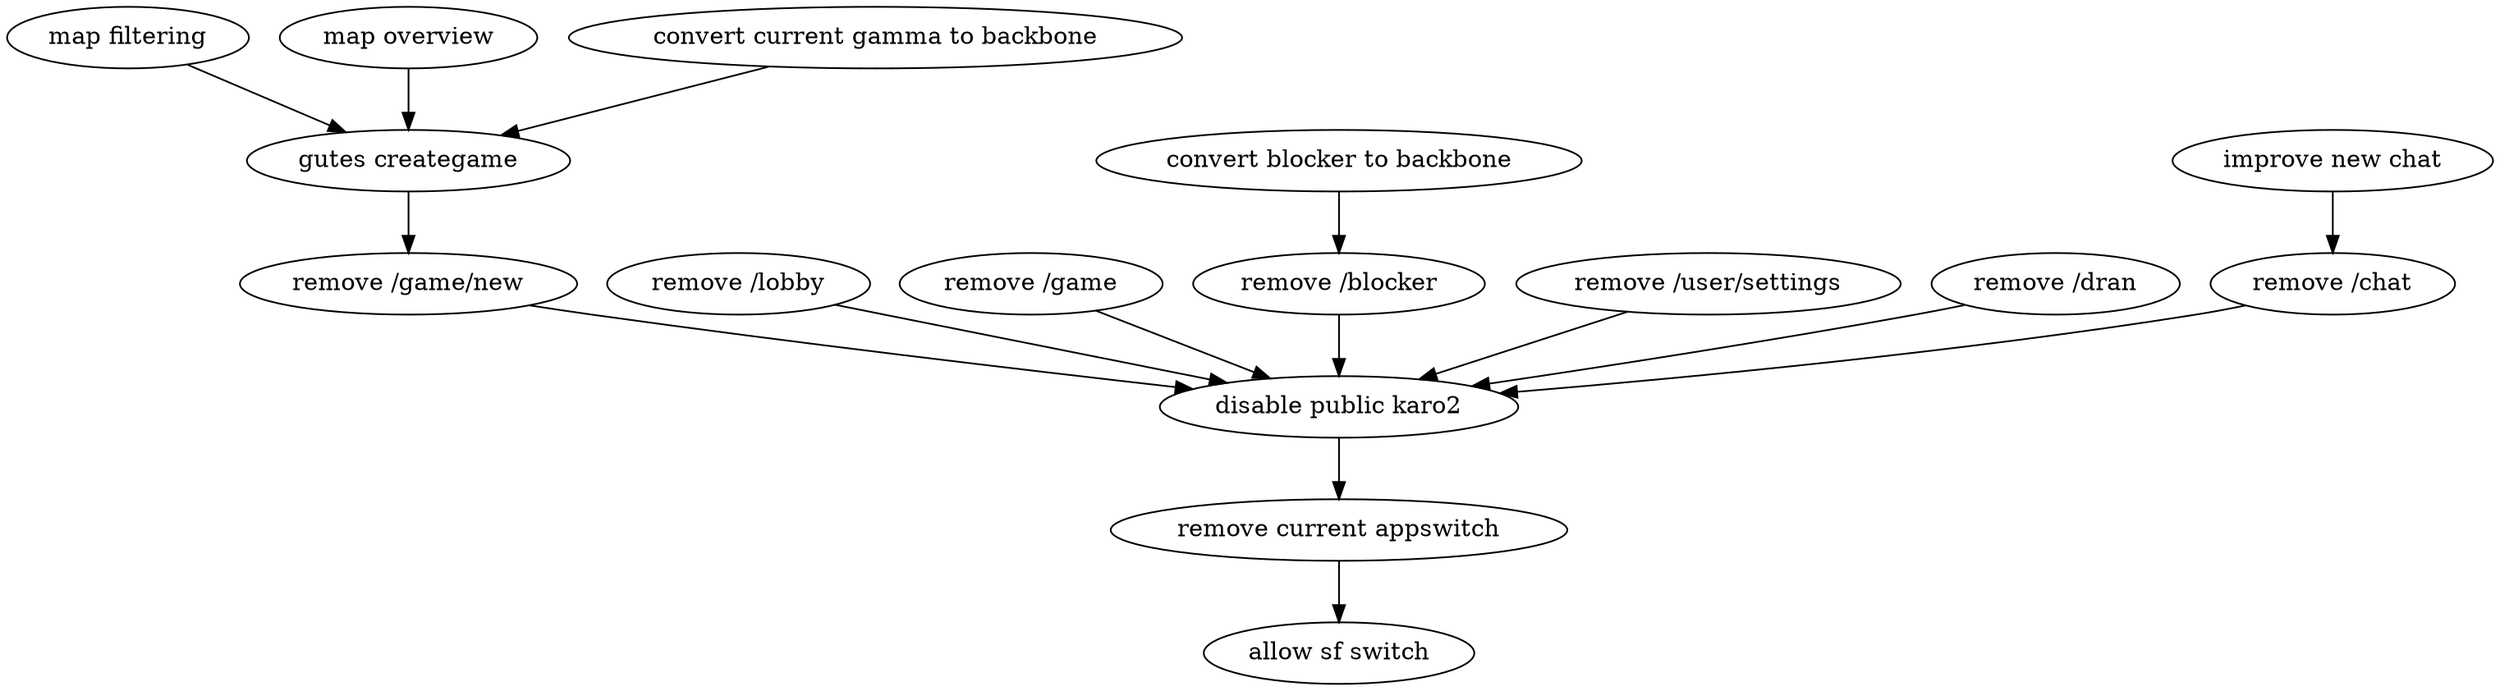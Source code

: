 digraph GROG { 

"map filtering" -> "gutes creategame"
"map overview" -> "gutes creategame"
"convert current gamma to backbone" -> "gutes creategame"
"gutes creategame" ->"remove /game/new"
"remove /game/new" -> "disable public karo2"
"remove /lobby" -> "disable public karo2"
"remove /game" -> "disable public karo2"
"convert blocker to backbone" -> "remove /blocker"
"remove /blocker" -> "disable public karo2"
"remove /user/settings" -> "disable public karo2"
"remove /dran" -> "disable public karo2"
"improve new chat" -> "remove /chat"
"remove /chat" -> "disable public karo2"
"disable public karo2" -> "remove current appswitch"
"remove current appswitch" -> "allow sf switch"

}